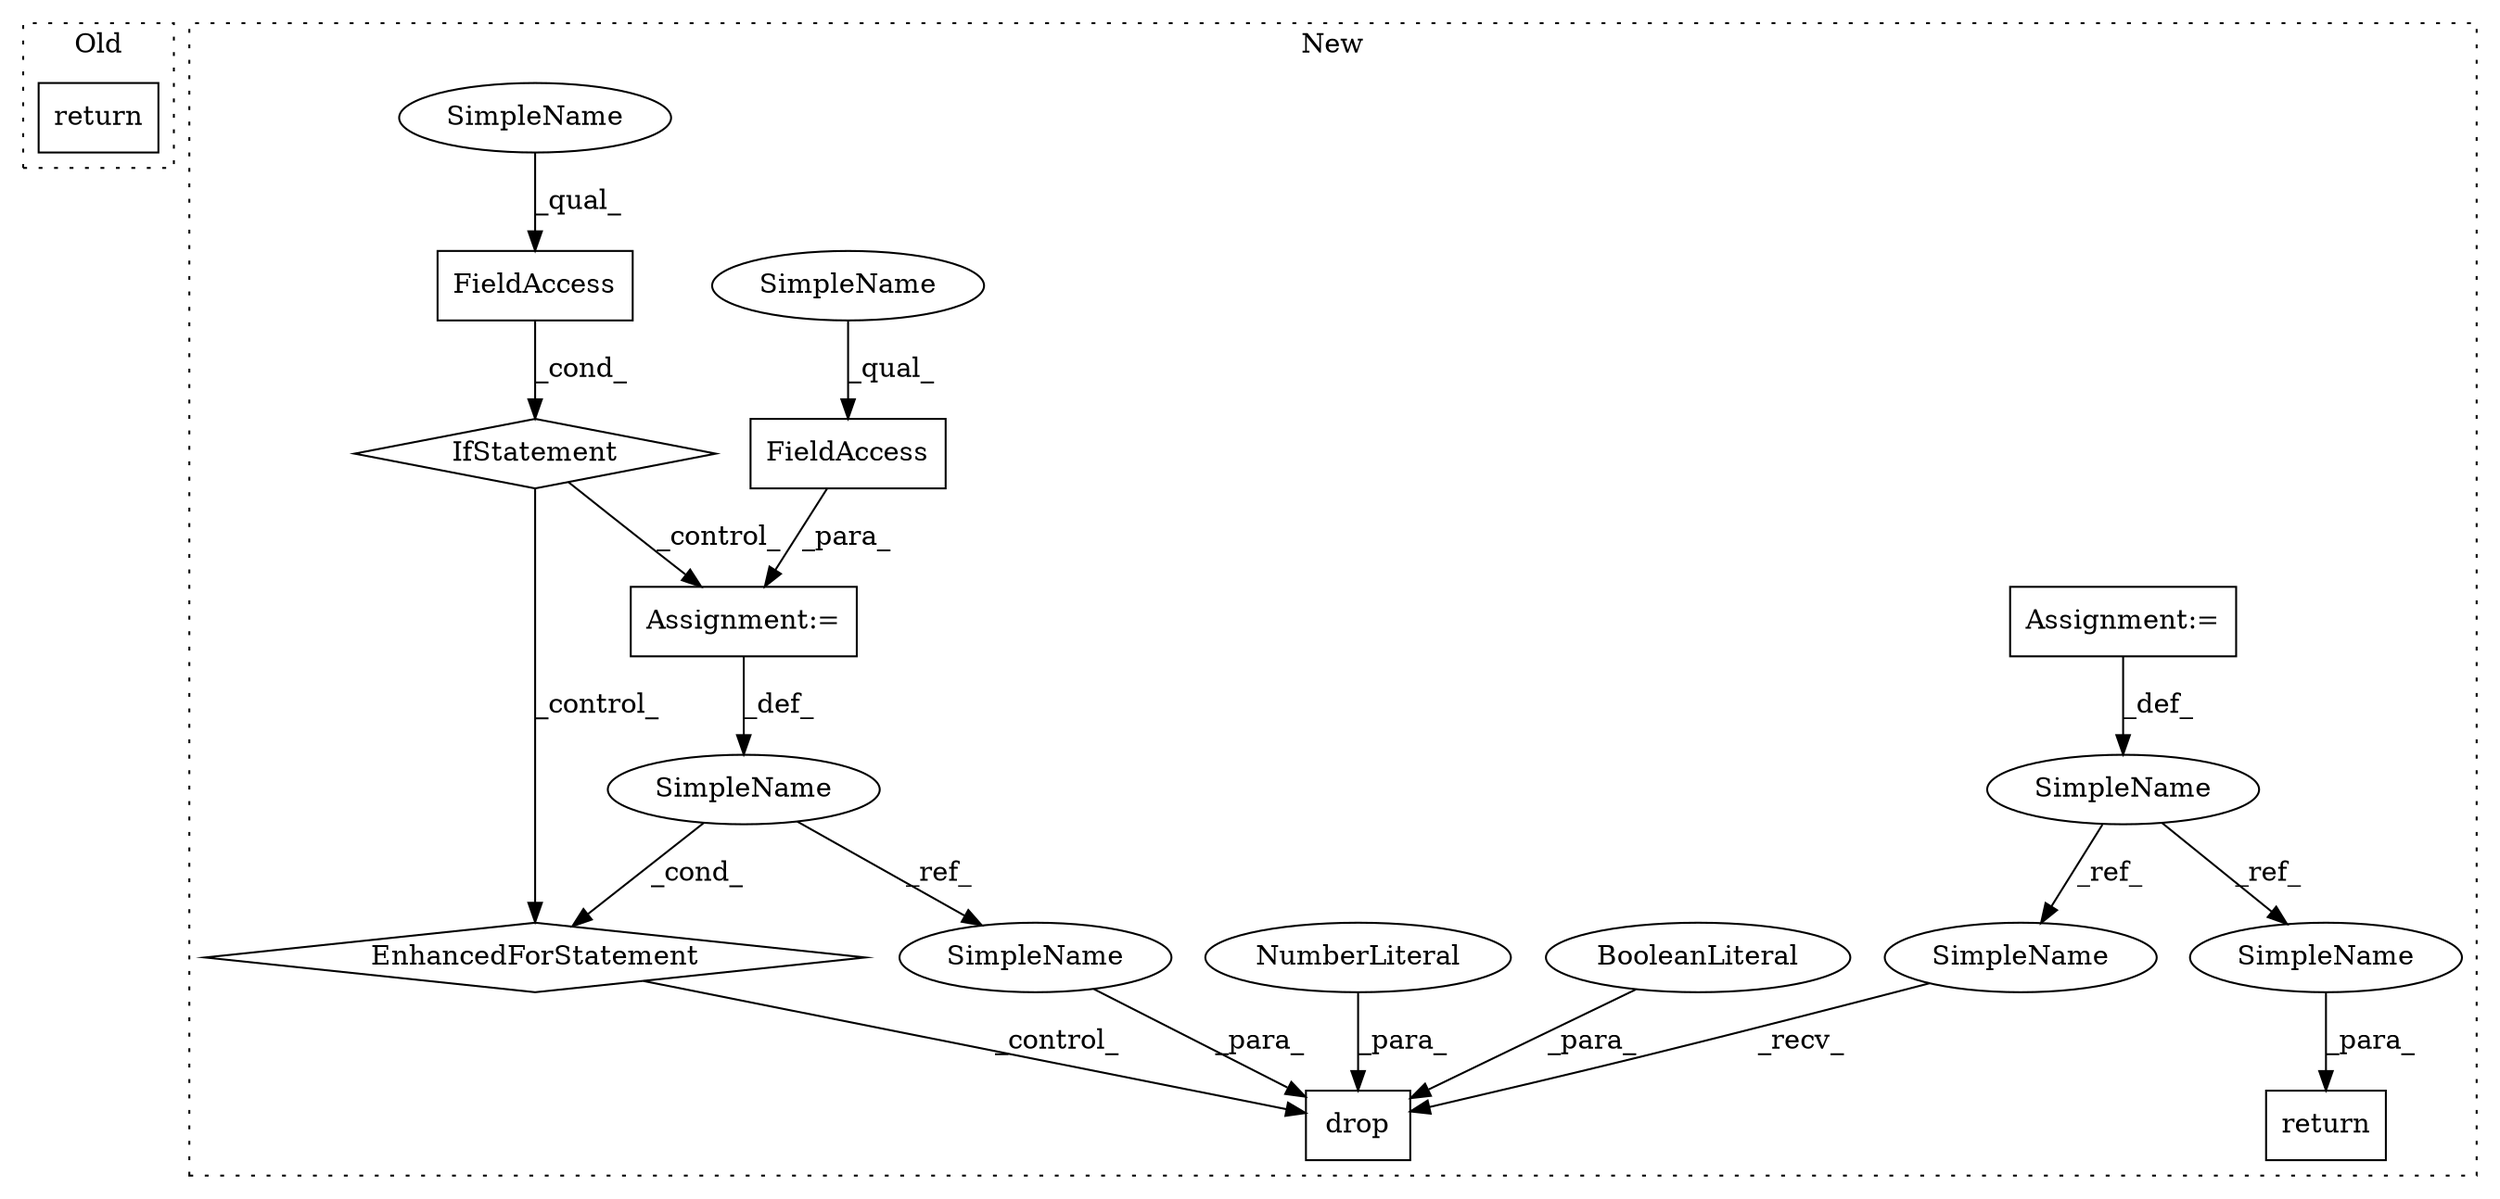 digraph G {
subgraph cluster0 {
1 [label="return" a="41" s="1852" l="7" shape="box"];
label = "Old";
style="dotted";
}
subgraph cluster1 {
2 [label="drop" a="32" s="2396,2411" l="5,1" shape="box"];
3 [label="NumberLiteral" a="34" s="2405" l="1" shape="ellipse"];
4 [label="Assignment:=" a="7" s="2230" l="1" shape="box"];
5 [label="BooleanLiteral" a="9" s="2407" l="4" shape="ellipse"];
6 [label="return" a="41" s="2432" l="7" shape="box"];
7 [label="SimpleName" a="42" s="2229" l="1" shape="ellipse"];
8 [label="EnhancedForStatement" a="70" s="2297,2382" l="57,2" shape="diamond"];
9 [label="FieldAccess" a="22" s="2268" l="19" shape="box"];
10 [label="FieldAccess" a="22" s="2368" l="14" shape="box"];
11 [label="IfStatement" a="25" s="2264,2287" l="4,2" shape="diamond"];
12 [label="SimpleName" a="42" s="2362" l="3" shape="ellipse"];
13 [label="Assignment:=" a="7" s="2297,2382" l="57,2" shape="box"];
14 [label="SimpleName" a="42" s="2368" l="4" shape="ellipse"];
15 [label="SimpleName" a="42" s="2268" l="4" shape="ellipse"];
16 [label="SimpleName" a="42" s="2401" l="3" shape="ellipse"];
17 [label="SimpleName" a="42" s="2439" l="1" shape="ellipse"];
18 [label="SimpleName" a="42" s="2394" l="1" shape="ellipse"];
label = "New";
style="dotted";
}
3 -> 2 [label="_para_"];
4 -> 7 [label="_def_"];
5 -> 2 [label="_para_"];
7 -> 17 [label="_ref_"];
7 -> 18 [label="_ref_"];
8 -> 2 [label="_control_"];
9 -> 11 [label="_cond_"];
10 -> 13 [label="_para_"];
11 -> 8 [label="_control_"];
11 -> 13 [label="_control_"];
12 -> 16 [label="_ref_"];
12 -> 8 [label="_cond_"];
13 -> 12 [label="_def_"];
14 -> 10 [label="_qual_"];
15 -> 9 [label="_qual_"];
16 -> 2 [label="_para_"];
17 -> 6 [label="_para_"];
18 -> 2 [label="_recv_"];
}